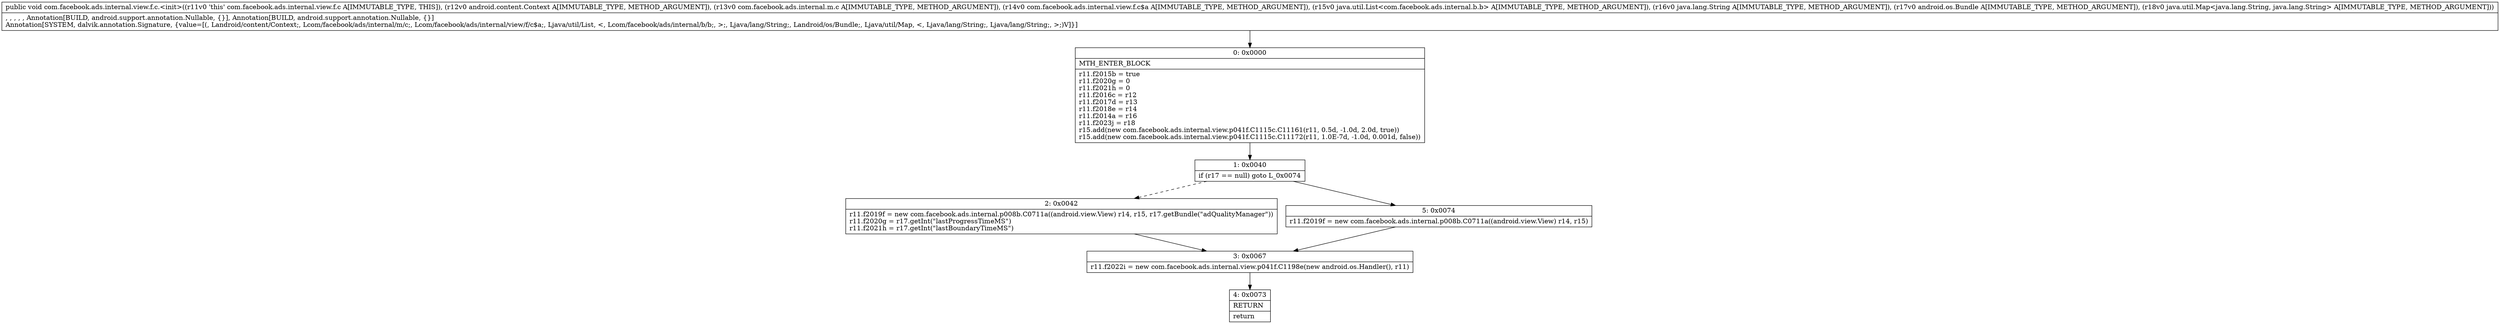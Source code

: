 digraph "CFG forcom.facebook.ads.internal.view.f.c.\<init\>(Landroid\/content\/Context;Lcom\/facebook\/ads\/internal\/m\/c;Lcom\/facebook\/ads\/internal\/view\/f\/c$a;Ljava\/util\/List;Ljava\/lang\/String;Landroid\/os\/Bundle;Ljava\/util\/Map;)V" {
Node_0 [shape=record,label="{0\:\ 0x0000|MTH_ENTER_BLOCK\l|r11.f2015b = true\lr11.f2020g = 0\lr11.f2021h = 0\lr11.f2016c = r12\lr11.f2017d = r13\lr11.f2018e = r14\lr11.f2014a = r16\lr11.f2023j = r18\lr15.add(new com.facebook.ads.internal.view.p041f.C1115c.C11161(r11, 0.5d, \-1.0d, 2.0d, true))\lr15.add(new com.facebook.ads.internal.view.p041f.C1115c.C11172(r11, 1.0E\-7d, \-1.0d, 0.001d, false))\l}"];
Node_1 [shape=record,label="{1\:\ 0x0040|if (r17 == null) goto L_0x0074\l}"];
Node_2 [shape=record,label="{2\:\ 0x0042|r11.f2019f = new com.facebook.ads.internal.p008b.C0711a((android.view.View) r14, r15, r17.getBundle(\"adQualityManager\"))\lr11.f2020g = r17.getInt(\"lastProgressTimeMS\")\lr11.f2021h = r17.getInt(\"lastBoundaryTimeMS\")\l}"];
Node_3 [shape=record,label="{3\:\ 0x0067|r11.f2022i = new com.facebook.ads.internal.view.p041f.C1198e(new android.os.Handler(), r11)\l}"];
Node_4 [shape=record,label="{4\:\ 0x0073|RETURN\l|return\l}"];
Node_5 [shape=record,label="{5\:\ 0x0074|r11.f2019f = new com.facebook.ads.internal.p008b.C0711a((android.view.View) r14, r15)\l}"];
MethodNode[shape=record,label="{public void com.facebook.ads.internal.view.f.c.\<init\>((r11v0 'this' com.facebook.ads.internal.view.f.c A[IMMUTABLE_TYPE, THIS]), (r12v0 android.content.Context A[IMMUTABLE_TYPE, METHOD_ARGUMENT]), (r13v0 com.facebook.ads.internal.m.c A[IMMUTABLE_TYPE, METHOD_ARGUMENT]), (r14v0 com.facebook.ads.internal.view.f.c$a A[IMMUTABLE_TYPE, METHOD_ARGUMENT]), (r15v0 java.util.List\<com.facebook.ads.internal.b.b\> A[IMMUTABLE_TYPE, METHOD_ARGUMENT]), (r16v0 java.lang.String A[IMMUTABLE_TYPE, METHOD_ARGUMENT]), (r17v0 android.os.Bundle A[IMMUTABLE_TYPE, METHOD_ARGUMENT]), (r18v0 java.util.Map\<java.lang.String, java.lang.String\> A[IMMUTABLE_TYPE, METHOD_ARGUMENT]))  | , , , , , Annotation[BUILD, android.support.annotation.Nullable, \{\}], Annotation[BUILD, android.support.annotation.Nullable, \{\}]\lAnnotation[SYSTEM, dalvik.annotation.Signature, \{value=[(, Landroid\/content\/Context;, Lcom\/facebook\/ads\/internal\/m\/c;, Lcom\/facebook\/ads\/internal\/view\/f\/c$a;, Ljava\/util\/List, \<, Lcom\/facebook\/ads\/internal\/b\/b;, \>;, Ljava\/lang\/String;, Landroid\/os\/Bundle;, Ljava\/util\/Map, \<, Ljava\/lang\/String;, Ljava\/lang\/String;, \>;)V]\}]\l}"];
MethodNode -> Node_0;
Node_0 -> Node_1;
Node_1 -> Node_2[style=dashed];
Node_1 -> Node_5;
Node_2 -> Node_3;
Node_3 -> Node_4;
Node_5 -> Node_3;
}

